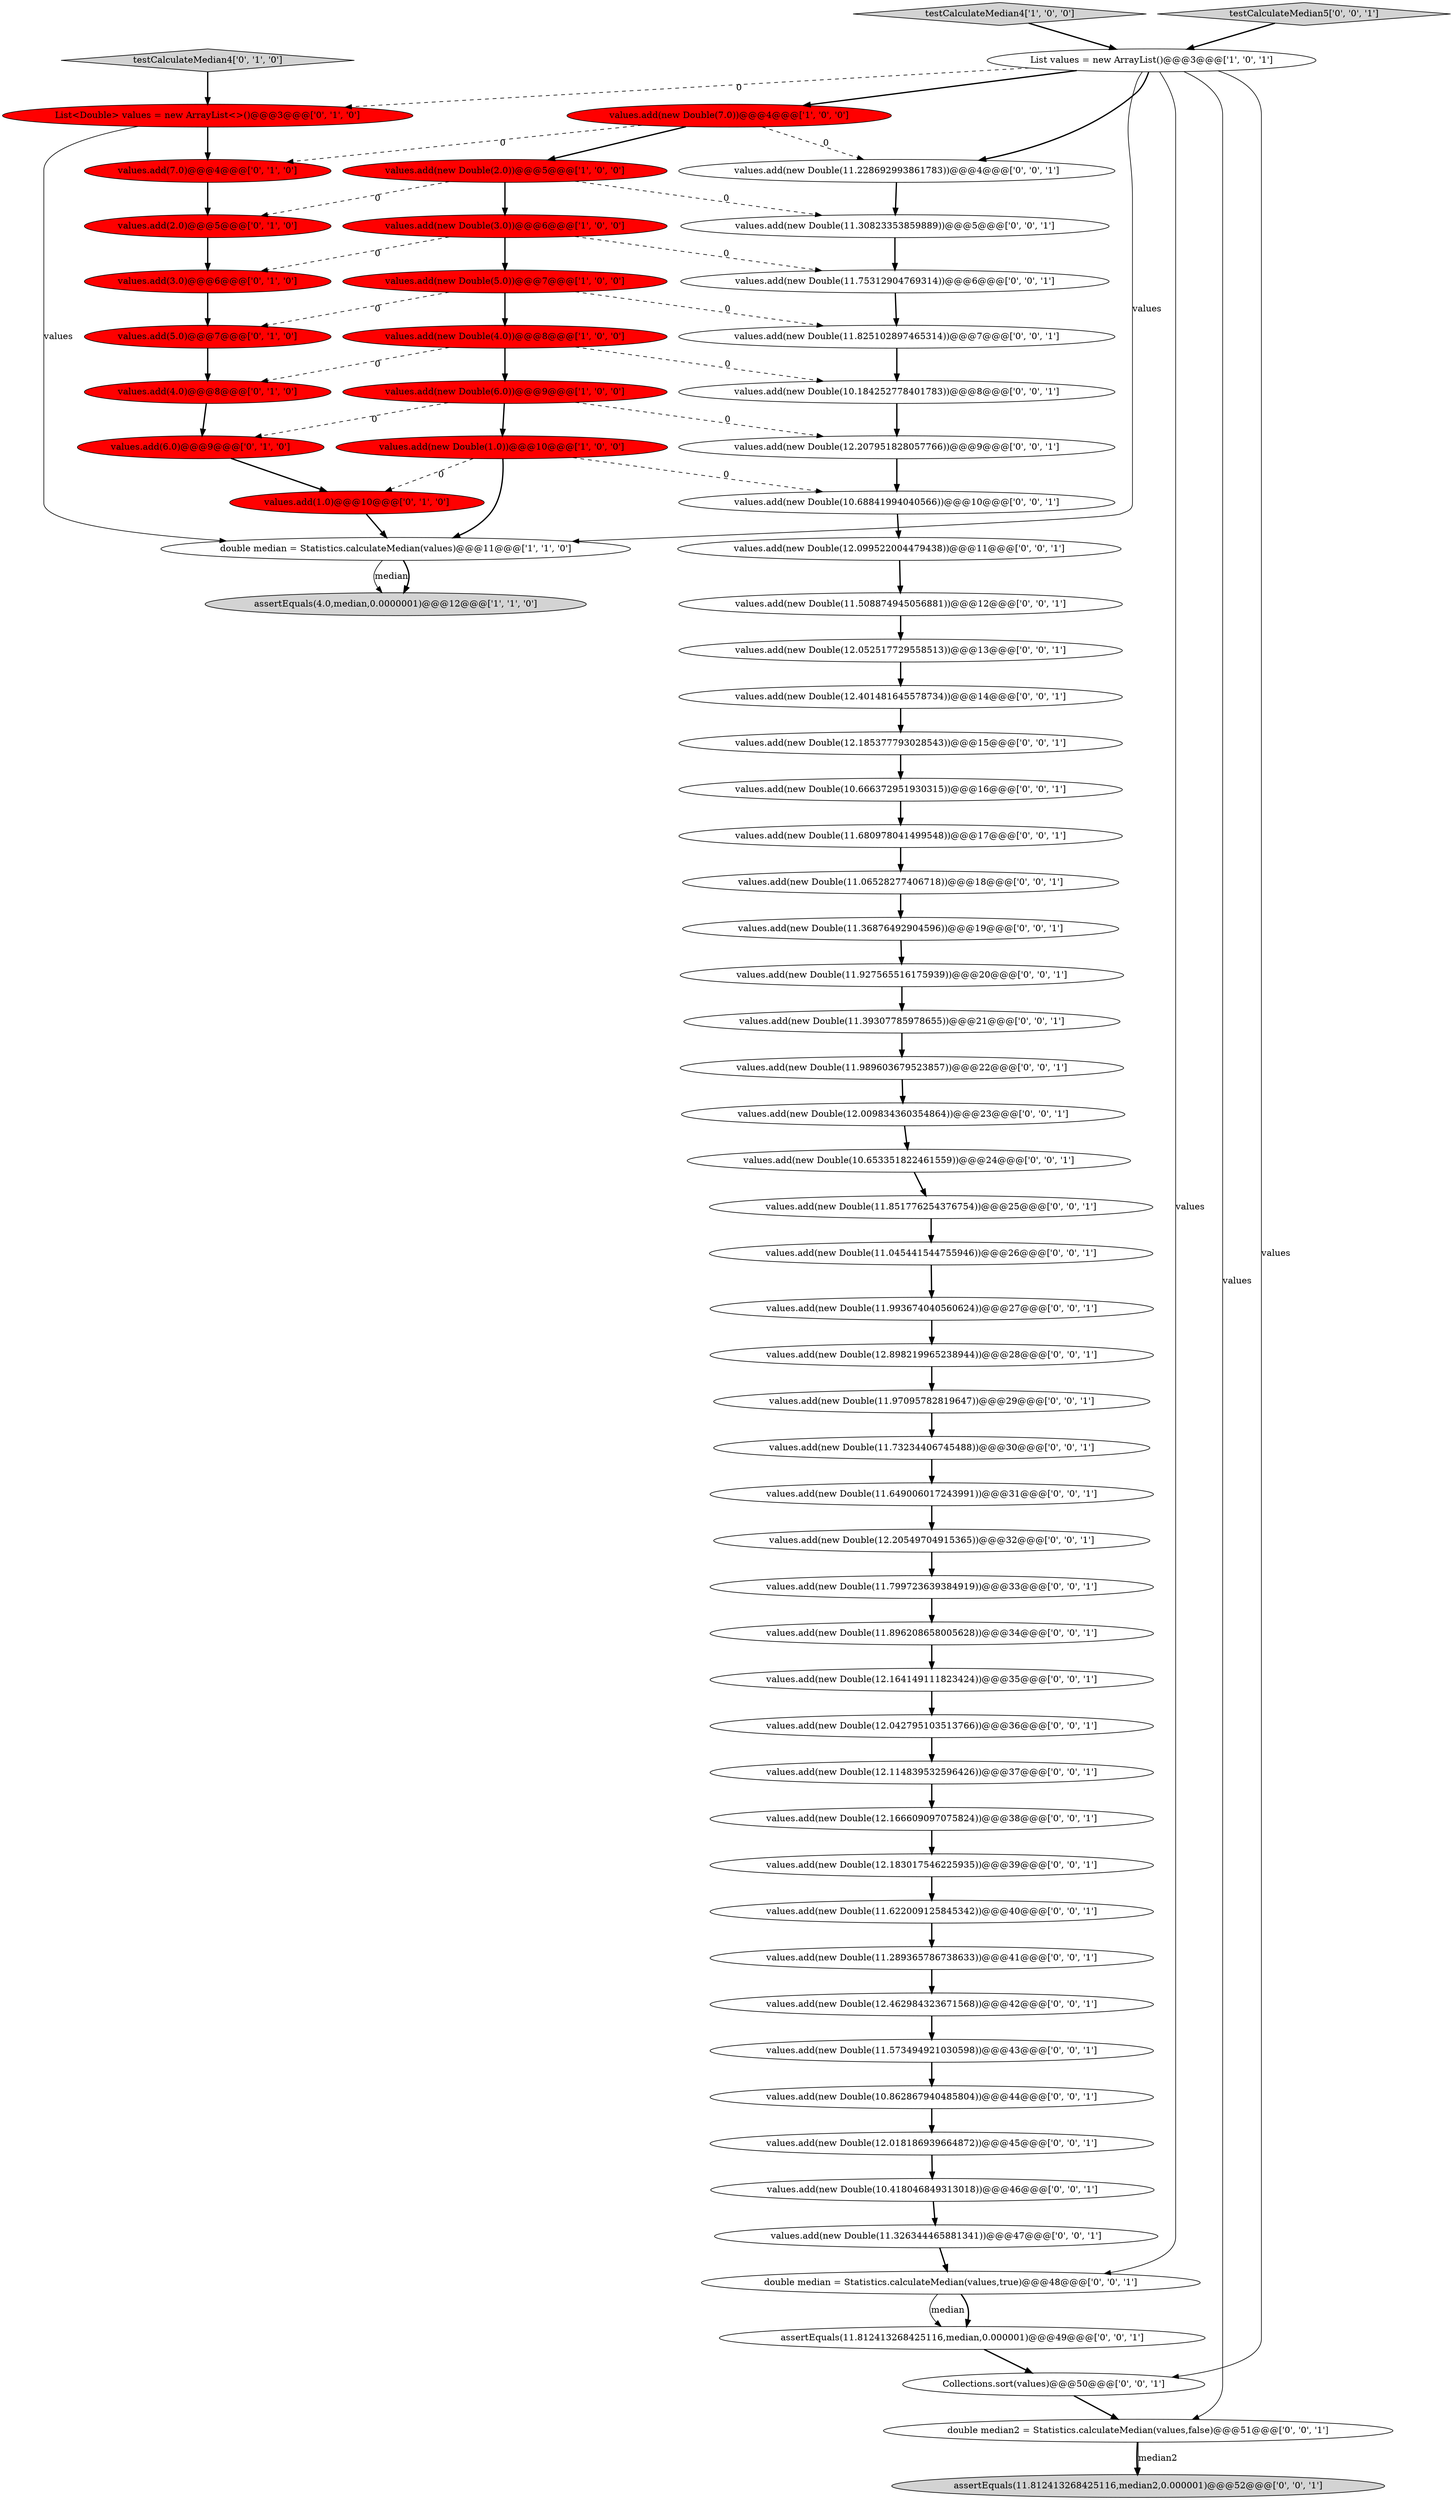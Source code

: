 digraph {
59 [style = filled, label = "values.add(new Double(11.896208658005628))@@@34@@@['0', '0', '1']", fillcolor = white, shape = ellipse image = "AAA0AAABBB3BBB"];
43 [style = filled, label = "values.add(new Double(12.099522004479438))@@@11@@@['0', '0', '1']", fillcolor = white, shape = ellipse image = "AAA0AAABBB3BBB"];
4 [style = filled, label = "values.add(new Double(2.0))@@@5@@@['1', '0', '0']", fillcolor = red, shape = ellipse image = "AAA1AAABBB1BBB"];
63 [style = filled, label = "values.add(new Double(11.39307785978655))@@@21@@@['0', '0', '1']", fillcolor = white, shape = ellipse image = "AAA0AAABBB3BBB"];
17 [style = filled, label = "values.add(5.0)@@@7@@@['0', '1', '0']", fillcolor = red, shape = ellipse image = "AAA1AAABBB2BBB"];
33 [style = filled, label = "values.add(new Double(12.185377793028543))@@@15@@@['0', '0', '1']", fillcolor = white, shape = ellipse image = "AAA0AAABBB3BBB"];
27 [style = filled, label = "values.add(new Double(10.653351822461559))@@@24@@@['0', '0', '1']", fillcolor = white, shape = ellipse image = "AAA0AAABBB3BBB"];
23 [style = filled, label = "values.add(new Double(10.184252778401783))@@@8@@@['0', '0', '1']", fillcolor = white, shape = ellipse image = "AAA0AAABBB3BBB"];
41 [style = filled, label = "values.add(new Double(12.018186939664872))@@@45@@@['0', '0', '1']", fillcolor = white, shape = ellipse image = "AAA0AAABBB3BBB"];
61 [style = filled, label = "values.add(new Double(12.462984323671568))@@@42@@@['0', '0', '1']", fillcolor = white, shape = ellipse image = "AAA0AAABBB3BBB"];
15 [style = filled, label = "testCalculateMedian4['0', '1', '0']", fillcolor = lightgray, shape = diamond image = "AAA0AAABBB2BBB"];
40 [style = filled, label = "values.add(new Double(10.862867940485804))@@@44@@@['0', '0', '1']", fillcolor = white, shape = ellipse image = "AAA0AAABBB3BBB"];
24 [style = filled, label = "values.add(new Double(12.009834360354864))@@@23@@@['0', '0', '1']", fillcolor = white, shape = ellipse image = "AAA0AAABBB3BBB"];
65 [style = filled, label = "values.add(new Double(11.508874945056881))@@@12@@@['0', '0', '1']", fillcolor = white, shape = ellipse image = "AAA0AAABBB3BBB"];
44 [style = filled, label = "values.add(new Double(12.166609097075824))@@@38@@@['0', '0', '1']", fillcolor = white, shape = ellipse image = "AAA0AAABBB3BBB"];
28 [style = filled, label = "values.add(new Double(11.73234406745488))@@@30@@@['0', '0', '1']", fillcolor = white, shape = ellipse image = "AAA0AAABBB3BBB"];
60 [style = filled, label = "values.add(new Double(11.993674040560624))@@@27@@@['0', '0', '1']", fillcolor = white, shape = ellipse image = "AAA0AAABBB3BBB"];
9 [style = filled, label = "assertEquals(4.0,median,0.0000001)@@@12@@@['1', '1', '0']", fillcolor = lightgray, shape = ellipse image = "AAA0AAABBB1BBB"];
57 [style = filled, label = "values.add(new Double(12.114839532596426))@@@37@@@['0', '0', '1']", fillcolor = white, shape = ellipse image = "AAA0AAABBB3BBB"];
68 [style = filled, label = "values.add(new Double(11.30823353859889))@@@5@@@['0', '0', '1']", fillcolor = white, shape = ellipse image = "AAA0AAABBB3BBB"];
1 [style = filled, label = "testCalculateMedian4['1', '0', '0']", fillcolor = lightgray, shape = diamond image = "AAA0AAABBB1BBB"];
3 [style = filled, label = "values.add(new Double(7.0))@@@4@@@['1', '0', '0']", fillcolor = red, shape = ellipse image = "AAA1AAABBB1BBB"];
55 [style = filled, label = "Collections.sort(values)@@@50@@@['0', '0', '1']", fillcolor = white, shape = ellipse image = "AAA0AAABBB3BBB"];
0 [style = filled, label = "values.add(new Double(3.0))@@@6@@@['1', '0', '0']", fillcolor = red, shape = ellipse image = "AAA1AAABBB1BBB"];
54 [style = filled, label = "values.add(new Double(12.052517729558513))@@@13@@@['0', '0', '1']", fillcolor = white, shape = ellipse image = "AAA0AAABBB3BBB"];
53 [style = filled, label = "double median = Statistics.calculateMedian(values,true)@@@48@@@['0', '0', '1']", fillcolor = white, shape = ellipse image = "AAA0AAABBB3BBB"];
29 [style = filled, label = "values.add(new Double(12.207951828057766))@@@9@@@['0', '0', '1']", fillcolor = white, shape = ellipse image = "AAA0AAABBB3BBB"];
56 [style = filled, label = "double median2 = Statistics.calculateMedian(values,false)@@@51@@@['0', '0', '1']", fillcolor = white, shape = ellipse image = "AAA0AAABBB3BBB"];
69 [style = filled, label = "values.add(new Double(11.326344465881341))@@@47@@@['0', '0', '1']", fillcolor = white, shape = ellipse image = "AAA0AAABBB3BBB"];
58 [style = filled, label = "values.add(new Double(11.06528277406718))@@@18@@@['0', '0', '1']", fillcolor = white, shape = ellipse image = "AAA0AAABBB3BBB"];
21 [style = filled, label = "testCalculateMedian5['0', '0', '1']", fillcolor = lightgray, shape = diamond image = "AAA0AAABBB3BBB"];
42 [style = filled, label = "values.add(new Double(10.418046849313018))@@@46@@@['0', '0', '1']", fillcolor = white, shape = ellipse image = "AAA0AAABBB3BBB"];
46 [style = filled, label = "values.add(new Double(12.183017546225935))@@@39@@@['0', '0', '1']", fillcolor = white, shape = ellipse image = "AAA0AAABBB3BBB"];
52 [style = filled, label = "values.add(new Double(12.401481645578734))@@@14@@@['0', '0', '1']", fillcolor = white, shape = ellipse image = "AAA0AAABBB3BBB"];
67 [style = filled, label = "values.add(new Double(11.228692993861783))@@@4@@@['0', '0', '1']", fillcolor = white, shape = ellipse image = "AAA0AAABBB3BBB"];
7 [style = filled, label = "values.add(new Double(1.0))@@@10@@@['1', '0', '0']", fillcolor = red, shape = ellipse image = "AAA1AAABBB1BBB"];
45 [style = filled, label = "values.add(new Double(11.649006017243991))@@@31@@@['0', '0', '1']", fillcolor = white, shape = ellipse image = "AAA0AAABBB3BBB"];
6 [style = filled, label = "values.add(new Double(5.0))@@@7@@@['1', '0', '0']", fillcolor = red, shape = ellipse image = "AAA1AAABBB1BBB"];
10 [style = filled, label = "List values = new ArrayList()@@@3@@@['1', '0', '1']", fillcolor = white, shape = ellipse image = "AAA0AAABBB1BBB"];
64 [style = filled, label = "values.add(new Double(12.164149111823424))@@@35@@@['0', '0', '1']", fillcolor = white, shape = ellipse image = "AAA0AAABBB3BBB"];
38 [style = filled, label = "values.add(new Double(11.36876492904596))@@@19@@@['0', '0', '1']", fillcolor = white, shape = ellipse image = "AAA0AAABBB3BBB"];
47 [style = filled, label = "values.add(new Double(12.20549704915365))@@@32@@@['0', '0', '1']", fillcolor = white, shape = ellipse image = "AAA0AAABBB3BBB"];
30 [style = filled, label = "assertEquals(11.812413268425116,median,0.000001)@@@49@@@['0', '0', '1']", fillcolor = white, shape = ellipse image = "AAA0AAABBB3BBB"];
49 [style = filled, label = "values.add(new Double(11.045441544755946))@@@26@@@['0', '0', '1']", fillcolor = white, shape = ellipse image = "AAA0AAABBB3BBB"];
2 [style = filled, label = "values.add(new Double(6.0))@@@9@@@['1', '0', '0']", fillcolor = red, shape = ellipse image = "AAA1AAABBB1BBB"];
5 [style = filled, label = "values.add(new Double(4.0))@@@8@@@['1', '0', '0']", fillcolor = red, shape = ellipse image = "AAA1AAABBB1BBB"];
8 [style = filled, label = "double median = Statistics.calculateMedian(values)@@@11@@@['1', '1', '0']", fillcolor = white, shape = ellipse image = "AAA0AAABBB1BBB"];
22 [style = filled, label = "values.add(new Double(11.97095782819647))@@@29@@@['0', '0', '1']", fillcolor = white, shape = ellipse image = "AAA0AAABBB3BBB"];
11 [style = filled, label = "values.add(1.0)@@@10@@@['0', '1', '0']", fillcolor = red, shape = ellipse image = "AAA1AAABBB2BBB"];
19 [style = filled, label = "values.add(3.0)@@@6@@@['0', '1', '0']", fillcolor = red, shape = ellipse image = "AAA1AAABBB2BBB"];
36 [style = filled, label = "values.add(new Double(11.680978041499548))@@@17@@@['0', '0', '1']", fillcolor = white, shape = ellipse image = "AAA0AAABBB3BBB"];
18 [style = filled, label = "List<Double> values = new ArrayList<>()@@@3@@@['0', '1', '0']", fillcolor = red, shape = ellipse image = "AAA1AAABBB2BBB"];
25 [style = filled, label = "values.add(new Double(12.898219965238944))@@@28@@@['0', '0', '1']", fillcolor = white, shape = ellipse image = "AAA0AAABBB3BBB"];
35 [style = filled, label = "values.add(new Double(11.825102897465314))@@@7@@@['0', '0', '1']", fillcolor = white, shape = ellipse image = "AAA0AAABBB3BBB"];
51 [style = filled, label = "values.add(new Double(11.573494921030598))@@@43@@@['0', '0', '1']", fillcolor = white, shape = ellipse image = "AAA0AAABBB3BBB"];
13 [style = filled, label = "values.add(2.0)@@@5@@@['0', '1', '0']", fillcolor = red, shape = ellipse image = "AAA1AAABBB2BBB"];
50 [style = filled, label = "values.add(new Double(11.622009125845342))@@@40@@@['0', '0', '1']", fillcolor = white, shape = ellipse image = "AAA0AAABBB3BBB"];
39 [style = filled, label = "values.add(new Double(11.289365786738633))@@@41@@@['0', '0', '1']", fillcolor = white, shape = ellipse image = "AAA0AAABBB3BBB"];
37 [style = filled, label = "values.add(new Double(10.68841994040566))@@@10@@@['0', '0', '1']", fillcolor = white, shape = ellipse image = "AAA0AAABBB3BBB"];
48 [style = filled, label = "values.add(new Double(11.799723639384919))@@@33@@@['0', '0', '1']", fillcolor = white, shape = ellipse image = "AAA0AAABBB3BBB"];
62 [style = filled, label = "values.add(new Double(12.042795103513766))@@@36@@@['0', '0', '1']", fillcolor = white, shape = ellipse image = "AAA0AAABBB3BBB"];
20 [style = filled, label = "values.add(new Double(11.989603679523857))@@@22@@@['0', '0', '1']", fillcolor = white, shape = ellipse image = "AAA0AAABBB3BBB"];
32 [style = filled, label = "assertEquals(11.812413268425116,median2,0.000001)@@@52@@@['0', '0', '1']", fillcolor = lightgray, shape = ellipse image = "AAA0AAABBB3BBB"];
16 [style = filled, label = "values.add(7.0)@@@4@@@['0', '1', '0']", fillcolor = red, shape = ellipse image = "AAA1AAABBB2BBB"];
34 [style = filled, label = "values.add(new Double(11.851776254376754))@@@25@@@['0', '0', '1']", fillcolor = white, shape = ellipse image = "AAA0AAABBB3BBB"];
66 [style = filled, label = "values.add(new Double(10.666372951930315))@@@16@@@['0', '0', '1']", fillcolor = white, shape = ellipse image = "AAA0AAABBB3BBB"];
26 [style = filled, label = "values.add(new Double(11.927565516175939))@@@20@@@['0', '0', '1']", fillcolor = white, shape = ellipse image = "AAA0AAABBB3BBB"];
12 [style = filled, label = "values.add(4.0)@@@8@@@['0', '1', '0']", fillcolor = red, shape = ellipse image = "AAA1AAABBB2BBB"];
31 [style = filled, label = "values.add(new Double(11.75312904769314))@@@6@@@['0', '0', '1']", fillcolor = white, shape = ellipse image = "AAA0AAABBB3BBB"];
14 [style = filled, label = "values.add(6.0)@@@9@@@['0', '1', '0']", fillcolor = red, shape = ellipse image = "AAA1AAABBB2BBB"];
21->10 [style = bold, label=""];
68->31 [style = bold, label=""];
65->54 [style = bold, label=""];
25->22 [style = bold, label=""];
0->19 [style = dashed, label="0"];
39->61 [style = bold, label=""];
7->11 [style = dashed, label="0"];
63->20 [style = bold, label=""];
7->8 [style = bold, label=""];
3->4 [style = bold, label=""];
6->35 [style = dashed, label="0"];
23->29 [style = bold, label=""];
44->46 [style = bold, label=""];
35->23 [style = bold, label=""];
37->43 [style = bold, label=""];
31->35 [style = bold, label=""];
2->14 [style = dashed, label="0"];
67->68 [style = bold, label=""];
66->36 [style = bold, label=""];
38->26 [style = bold, label=""];
46->50 [style = bold, label=""];
14->11 [style = bold, label=""];
8->9 [style = solid, label="median"];
24->27 [style = bold, label=""];
10->18 [style = dashed, label="0"];
28->45 [style = bold, label=""];
54->52 [style = bold, label=""];
59->64 [style = bold, label=""];
47->48 [style = bold, label=""];
56->32 [style = bold, label=""];
5->23 [style = dashed, label="0"];
53->30 [style = bold, label=""];
3->67 [style = dashed, label="0"];
6->17 [style = dashed, label="0"];
50->39 [style = bold, label=""];
4->0 [style = bold, label=""];
36->58 [style = bold, label=""];
10->8 [style = solid, label="values"];
10->55 [style = solid, label="values"];
12->14 [style = bold, label=""];
56->32 [style = solid, label="median2"];
11->8 [style = bold, label=""];
10->53 [style = solid, label="values"];
16->13 [style = bold, label=""];
5->12 [style = dashed, label="0"];
52->33 [style = bold, label=""];
34->49 [style = bold, label=""];
22->28 [style = bold, label=""];
19->17 [style = bold, label=""];
29->37 [style = bold, label=""];
60->25 [style = bold, label=""];
10->56 [style = solid, label="values"];
51->40 [style = bold, label=""];
6->5 [style = bold, label=""];
58->38 [style = bold, label=""];
13->19 [style = bold, label=""];
17->12 [style = bold, label=""];
27->34 [style = bold, label=""];
64->62 [style = bold, label=""];
26->63 [style = bold, label=""];
2->29 [style = dashed, label="0"];
43->65 [style = bold, label=""];
69->53 [style = bold, label=""];
49->60 [style = bold, label=""];
10->67 [style = bold, label=""];
4->68 [style = dashed, label="0"];
18->16 [style = bold, label=""];
48->59 [style = bold, label=""];
61->51 [style = bold, label=""];
33->66 [style = bold, label=""];
0->6 [style = bold, label=""];
10->3 [style = bold, label=""];
62->57 [style = bold, label=""];
53->30 [style = solid, label="median"];
15->18 [style = bold, label=""];
55->56 [style = bold, label=""];
30->55 [style = bold, label=""];
42->69 [style = bold, label=""];
5->2 [style = bold, label=""];
40->41 [style = bold, label=""];
18->8 [style = solid, label="values"];
8->9 [style = bold, label=""];
45->47 [style = bold, label=""];
0->31 [style = dashed, label="0"];
57->44 [style = bold, label=""];
7->37 [style = dashed, label="0"];
2->7 [style = bold, label=""];
4->13 [style = dashed, label="0"];
20->24 [style = bold, label=""];
1->10 [style = bold, label=""];
3->16 [style = dashed, label="0"];
41->42 [style = bold, label=""];
}
